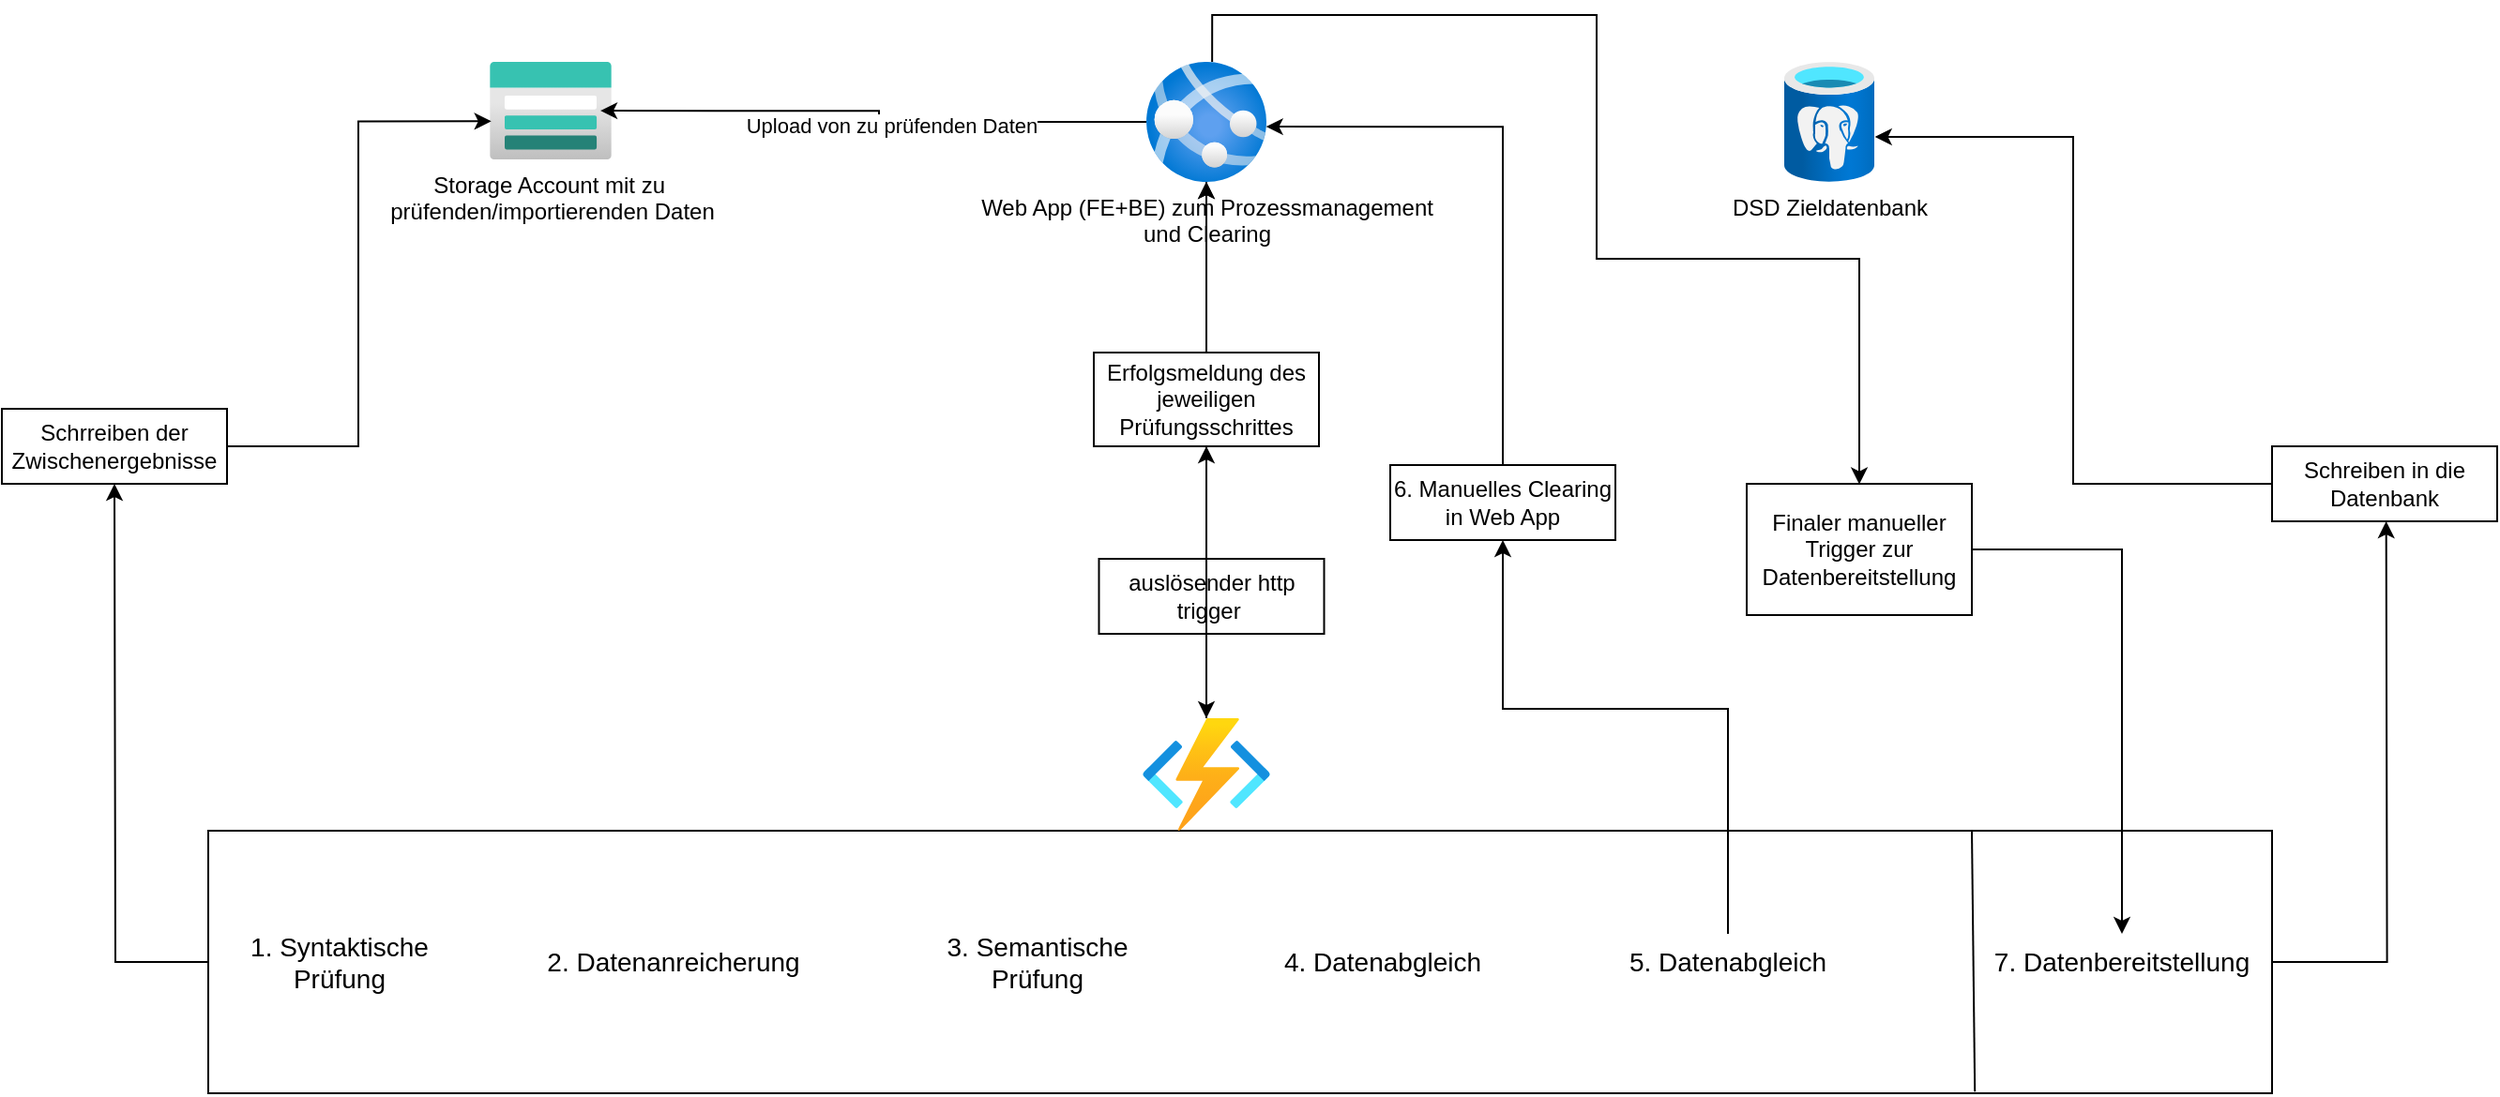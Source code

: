 <mxfile version="24.9.2">
  <diagram name="Seite-1" id="gJsIBYDGqS8oT-TaSScV">
    <mxGraphModel dx="2418" dy="634" grid="1" gridSize="10" guides="1" tooltips="1" connect="1" arrows="1" fold="1" page="1" pageScale="1" pageWidth="827" pageHeight="1169" math="0" shadow="0">
      <root>
        <mxCell id="0" />
        <mxCell id="1" parent="0" />
        <mxCell id="9nv9T6_BUz3yetUgY7wj-81" style="edgeStyle=orthogonalEdgeStyle;rounded=0;orthogonalLoop=1;jettySize=auto;html=1;" edge="1" parent="1" source="9nv9T6_BUz3yetUgY7wj-37" target="9nv9T6_BUz3yetUgY7wj-53">
          <mxGeometry relative="1" as="geometry" />
        </mxCell>
        <mxCell id="9nv9T6_BUz3yetUgY7wj-134" style="edgeStyle=orthogonalEdgeStyle;rounded=0;orthogonalLoop=1;jettySize=auto;html=1;entryX=0.5;entryY=0;entryDx=0;entryDy=0;exitX=0.548;exitY=-0.004;exitDx=0;exitDy=0;exitPerimeter=0;" edge="1" parent="1">
          <mxGeometry relative="1" as="geometry">
            <mxPoint x="425.072" y="35.004" as="sourcePoint" />
            <mxPoint x="770.0" y="260.26" as="targetPoint" />
            <Array as="points">
              <mxPoint x="425" y="10" />
              <mxPoint x="630" y="10" />
              <mxPoint x="630" y="140" />
              <mxPoint x="770" y="140" />
            </Array>
          </mxGeometry>
        </mxCell>
        <mxCell id="9nv9T6_BUz3yetUgY7wj-37" value="Web App (FE+BE) zum Prozessmanagement&lt;div&gt;&lt;div&gt;und Clearing&lt;/div&gt;&lt;/div&gt;" style="image;aspect=fixed;html=1;points=[];align=center;fontSize=12;image=img/lib/azure2/app_services/App_Services.svg;" vertex="1" parent="1">
          <mxGeometry x="390" y="35" width="64" height="64" as="geometry" />
        </mxCell>
        <mxCell id="9nv9T6_BUz3yetUgY7wj-39" value="Storage Account mit zu&amp;nbsp;&lt;div&gt;prüfenden/importierenden Daten&lt;/div&gt;&lt;div&gt;&lt;br&gt;&lt;/div&gt;" style="image;aspect=fixed;html=1;points=[];align=center;fontSize=12;image=img/lib/azure2/storage/Storage_Accounts.svg;" vertex="1" parent="1">
          <mxGeometry x="40" y="35" width="65" height="52" as="geometry" />
        </mxCell>
        <mxCell id="9nv9T6_BUz3yetUgY7wj-40" value="DSD Zieldatenbank&lt;div&gt;&lt;br&gt;&lt;/div&gt;" style="image;aspect=fixed;html=1;points=[];align=center;fontSize=12;image=img/lib/azure2/databases/Azure_Database_PostgreSQL_Server.svg;" vertex="1" parent="1">
          <mxGeometry x="730" y="35" width="48" height="64" as="geometry" />
        </mxCell>
        <mxCell id="9nv9T6_BUz3yetUgY7wj-41" style="edgeStyle=orthogonalEdgeStyle;rounded=0;orthogonalLoop=1;jettySize=auto;html=1;entryX=0.908;entryY=0.501;entryDx=0;entryDy=0;entryPerimeter=0;" edge="1" parent="1" source="9nv9T6_BUz3yetUgY7wj-37" target="9nv9T6_BUz3yetUgY7wj-39">
          <mxGeometry relative="1" as="geometry" />
        </mxCell>
        <mxCell id="9nv9T6_BUz3yetUgY7wj-42" value="Upload von zu prüfenden Daten" style="edgeLabel;html=1;align=center;verticalAlign=middle;resizable=0;points=[];" vertex="1" connectable="0" parent="9nv9T6_BUz3yetUgY7wj-41">
          <mxGeometry x="-0.085" y="2" relative="1" as="geometry">
            <mxPoint as="offset" />
          </mxGeometry>
        </mxCell>
        <mxCell id="9nv9T6_BUz3yetUgY7wj-106" style="edgeStyle=orthogonalEdgeStyle;rounded=0;orthogonalLoop=1;jettySize=auto;html=1;" edge="1" parent="1" source="9nv9T6_BUz3yetUgY7wj-52">
          <mxGeometry relative="1" as="geometry">
            <mxPoint x="1050.833" y="280" as="targetPoint" />
          </mxGeometry>
        </mxCell>
        <mxCell id="9nv9T6_BUz3yetUgY7wj-111" style="edgeStyle=orthogonalEdgeStyle;rounded=0;orthogonalLoop=1;jettySize=auto;html=1;" edge="1" parent="1" source="9nv9T6_BUz3yetUgY7wj-52">
          <mxGeometry relative="1" as="geometry">
            <mxPoint x="-160" y="260" as="targetPoint" />
          </mxGeometry>
        </mxCell>
        <mxCell id="9nv9T6_BUz3yetUgY7wj-52" value="" style="verticalLabelPosition=bottom;verticalAlign=top;html=1;shape=mxgraph.basic.rect;fillColor2=none;strokeWidth=1;size=20;indent=5;" vertex="1" parent="1">
          <mxGeometry x="-110" y="445" width="1100" height="140" as="geometry" />
        </mxCell>
        <mxCell id="9nv9T6_BUz3yetUgY7wj-70" value="&lt;span style=&quot;font-size: 14px;&quot;&gt;3. Semantische Prüfung&lt;/span&gt;" style="text;html=1;align=center;verticalAlign=middle;whiteSpace=wrap;rounded=0;" vertex="1" parent="1">
          <mxGeometry x="262" y="500" width="140" height="30" as="geometry" />
        </mxCell>
        <mxCell id="9nv9T6_BUz3yetUgY7wj-74" value="&lt;font style=&quot;font-size: 14px;&quot;&gt;1. Syntaktische Prüfung&lt;/font&gt;" style="text;html=1;align=center;verticalAlign=middle;whiteSpace=wrap;rounded=0;border=2px solid black;" vertex="1" parent="1">
          <mxGeometry x="-110" y="500" width="140" height="30" as="geometry" />
        </mxCell>
        <mxCell id="9nv9T6_BUz3yetUgY7wj-83" style="edgeStyle=orthogonalEdgeStyle;rounded=0;orthogonalLoop=1;jettySize=auto;html=1;" edge="1" parent="1" source="9nv9T6_BUz3yetUgY7wj-88" target="9nv9T6_BUz3yetUgY7wj-37">
          <mxGeometry relative="1" as="geometry" />
        </mxCell>
        <mxCell id="9nv9T6_BUz3yetUgY7wj-53" value="" style="image;aspect=fixed;html=1;points=[];align=center;fontSize=12;image=img/lib/azure2/compute/Function_Apps.svg;" vertex="1" parent="1">
          <mxGeometry x="388" y="385" width="68" height="60" as="geometry" />
        </mxCell>
        <mxCell id="9nv9T6_BUz3yetUgY7wj-85" value="auslösender http trigger&amp;nbsp;" style="rounded=0;whiteSpace=wrap;html=1;" vertex="1" parent="1">
          <mxGeometry x="364.75" y="300" width="120" height="40" as="geometry" />
        </mxCell>
        <mxCell id="9nv9T6_BUz3yetUgY7wj-135" value="" style="edgeStyle=orthogonalEdgeStyle;rounded=0;orthogonalLoop=1;jettySize=auto;html=1;" edge="1" parent="1" source="9nv9T6_BUz3yetUgY7wj-88" target="9nv9T6_BUz3yetUgY7wj-37">
          <mxGeometry relative="1" as="geometry" />
        </mxCell>
        <mxCell id="9nv9T6_BUz3yetUgY7wj-89" value="&lt;font style=&quot;font-size: 14px;&quot;&gt;2. Datenanreicherung&lt;/font&gt;" style="text;html=1;align=center;verticalAlign=middle;whiteSpace=wrap;rounded=0;" vertex="1" parent="1">
          <mxGeometry x="68" y="500" width="140" height="30" as="geometry" />
        </mxCell>
        <mxCell id="9nv9T6_BUz3yetUgY7wj-91" value="&lt;span style=&quot;font-size: 14px;&quot;&gt;4. Datenabgleich&lt;/span&gt;" style="text;html=1;align=center;verticalAlign=middle;whiteSpace=wrap;rounded=0;" vertex="1" parent="1">
          <mxGeometry x="446" y="500" width="140" height="30" as="geometry" />
        </mxCell>
        <mxCell id="9nv9T6_BUz3yetUgY7wj-92" value="&lt;span style=&quot;font-size: 14px;&quot;&gt;7&lt;/span&gt;&lt;span style=&quot;font-size: 14px; background-color: initial;&quot;&gt;. Datenbereitstellung&lt;/span&gt;" style="text;html=1;align=center;verticalAlign=middle;whiteSpace=wrap;rounded=0;" vertex="1" parent="1">
          <mxGeometry x="840" y="500" width="140" height="30" as="geometry" />
        </mxCell>
        <mxCell id="9nv9T6_BUz3yetUgY7wj-98" value="" style="endArrow=none;html=1;rounded=0;" edge="1" parent="1" source="9nv9T6_BUz3yetUgY7wj-52">
          <mxGeometry width="50" height="50" relative="1" as="geometry">
            <mxPoint x="750" y="495" as="sourcePoint" />
            <mxPoint x="800" y="445" as="targetPoint" />
          </mxGeometry>
        </mxCell>
        <mxCell id="9nv9T6_BUz3yetUgY7wj-100" value="" style="endArrow=none;html=1;rounded=0;exitX=0.856;exitY=0.994;exitDx=0;exitDy=0;exitPerimeter=0;" edge="1" parent="1" source="9nv9T6_BUz3yetUgY7wj-52">
          <mxGeometry width="50" height="50" relative="1" as="geometry">
            <mxPoint x="780" y="495" as="sourcePoint" />
            <mxPoint x="830" y="445" as="targetPoint" />
          </mxGeometry>
        </mxCell>
        <mxCell id="9nv9T6_BUz3yetUgY7wj-130" style="edgeStyle=orthogonalEdgeStyle;rounded=0;orthogonalLoop=1;jettySize=auto;html=1;entryX=0.5;entryY=1;entryDx=0;entryDy=0;" edge="1" parent="1" source="9nv9T6_BUz3yetUgY7wj-101" target="9nv9T6_BUz3yetUgY7wj-122">
          <mxGeometry relative="1" as="geometry">
            <Array as="points">
              <mxPoint x="700" y="380" />
              <mxPoint x="580" y="380" />
            </Array>
          </mxGeometry>
        </mxCell>
        <mxCell id="9nv9T6_BUz3yetUgY7wj-101" value="&lt;span style=&quot;font-size: 14px;&quot;&gt;5. Datenabgleich&lt;/span&gt;" style="text;html=1;align=center;verticalAlign=middle;whiteSpace=wrap;rounded=0;" vertex="1" parent="1">
          <mxGeometry x="630" y="500" width="140" height="30" as="geometry" />
        </mxCell>
        <mxCell id="9nv9T6_BUz3yetUgY7wj-107" value="Schreiben in die Datenbank" style="rounded=0;whiteSpace=wrap;html=1;" vertex="1" parent="1">
          <mxGeometry x="990" y="240" width="120" height="40" as="geometry" />
        </mxCell>
        <mxCell id="9nv9T6_BUz3yetUgY7wj-109" style="edgeStyle=orthogonalEdgeStyle;rounded=0;orthogonalLoop=1;jettySize=auto;html=1;entryX=1.007;entryY=0.625;entryDx=0;entryDy=0;entryPerimeter=0;" edge="1" parent="1" source="9nv9T6_BUz3yetUgY7wj-107" target="9nv9T6_BUz3yetUgY7wj-40">
          <mxGeometry relative="1" as="geometry" />
        </mxCell>
        <mxCell id="9nv9T6_BUz3yetUgY7wj-112" value="Schrreiben der Zwischenergebnisse" style="rounded=0;whiteSpace=wrap;html=1;" vertex="1" parent="1">
          <mxGeometry x="-220" y="220" width="120" height="40" as="geometry" />
        </mxCell>
        <mxCell id="9nv9T6_BUz3yetUgY7wj-113" style="edgeStyle=orthogonalEdgeStyle;rounded=0;orthogonalLoop=1;jettySize=auto;html=1;entryX=0.013;entryY=0.609;entryDx=0;entryDy=0;entryPerimeter=0;" edge="1" parent="1" source="9nv9T6_BUz3yetUgY7wj-112" target="9nv9T6_BUz3yetUgY7wj-39">
          <mxGeometry relative="1" as="geometry" />
        </mxCell>
        <mxCell id="9nv9T6_BUz3yetUgY7wj-122" value="6. Manuelles Clearing in Web App" style="rounded=0;whiteSpace=wrap;html=1;" vertex="1" parent="1">
          <mxGeometry x="520" y="250" width="120" height="40" as="geometry" />
        </mxCell>
        <mxCell id="9nv9T6_BUz3yetUgY7wj-131" style="edgeStyle=orthogonalEdgeStyle;rounded=0;orthogonalLoop=1;jettySize=auto;html=1;entryX=0.997;entryY=0.54;entryDx=0;entryDy=0;entryPerimeter=0;" edge="1" parent="1" source="9nv9T6_BUz3yetUgY7wj-122" target="9nv9T6_BUz3yetUgY7wj-37">
          <mxGeometry relative="1" as="geometry">
            <Array as="points">
              <mxPoint x="580" y="70" />
            </Array>
          </mxGeometry>
        </mxCell>
        <mxCell id="9nv9T6_BUz3yetUgY7wj-136" style="edgeStyle=orthogonalEdgeStyle;rounded=0;orthogonalLoop=1;jettySize=auto;html=1;entryX=0.5;entryY=0;entryDx=0;entryDy=0;" edge="1" parent="1" source="9nv9T6_BUz3yetUgY7wj-132" target="9nv9T6_BUz3yetUgY7wj-92">
          <mxGeometry relative="1" as="geometry" />
        </mxCell>
        <mxCell id="9nv9T6_BUz3yetUgY7wj-132" value="Finaler manueller Trigger zur Datenbereitstellung" style="rounded=0;whiteSpace=wrap;html=1;" vertex="1" parent="1">
          <mxGeometry x="710" y="260" width="120" height="70" as="geometry" />
        </mxCell>
        <mxCell id="9nv9T6_BUz3yetUgY7wj-140" value="" style="edgeStyle=orthogonalEdgeStyle;rounded=0;orthogonalLoop=1;jettySize=auto;html=1;" edge="1" parent="1" source="9nv9T6_BUz3yetUgY7wj-53" target="9nv9T6_BUz3yetUgY7wj-88">
          <mxGeometry relative="1" as="geometry">
            <mxPoint x="422" y="385" as="sourcePoint" />
            <mxPoint x="422" y="99" as="targetPoint" />
          </mxGeometry>
        </mxCell>
        <mxCell id="9nv9T6_BUz3yetUgY7wj-88" value="Erfolgsmeldung des jeweiligen Prüfungsschrittes" style="rounded=0;whiteSpace=wrap;html=1;" vertex="1" parent="1">
          <mxGeometry x="362" y="190" width="120" height="50" as="geometry" />
        </mxCell>
      </root>
    </mxGraphModel>
  </diagram>
</mxfile>
